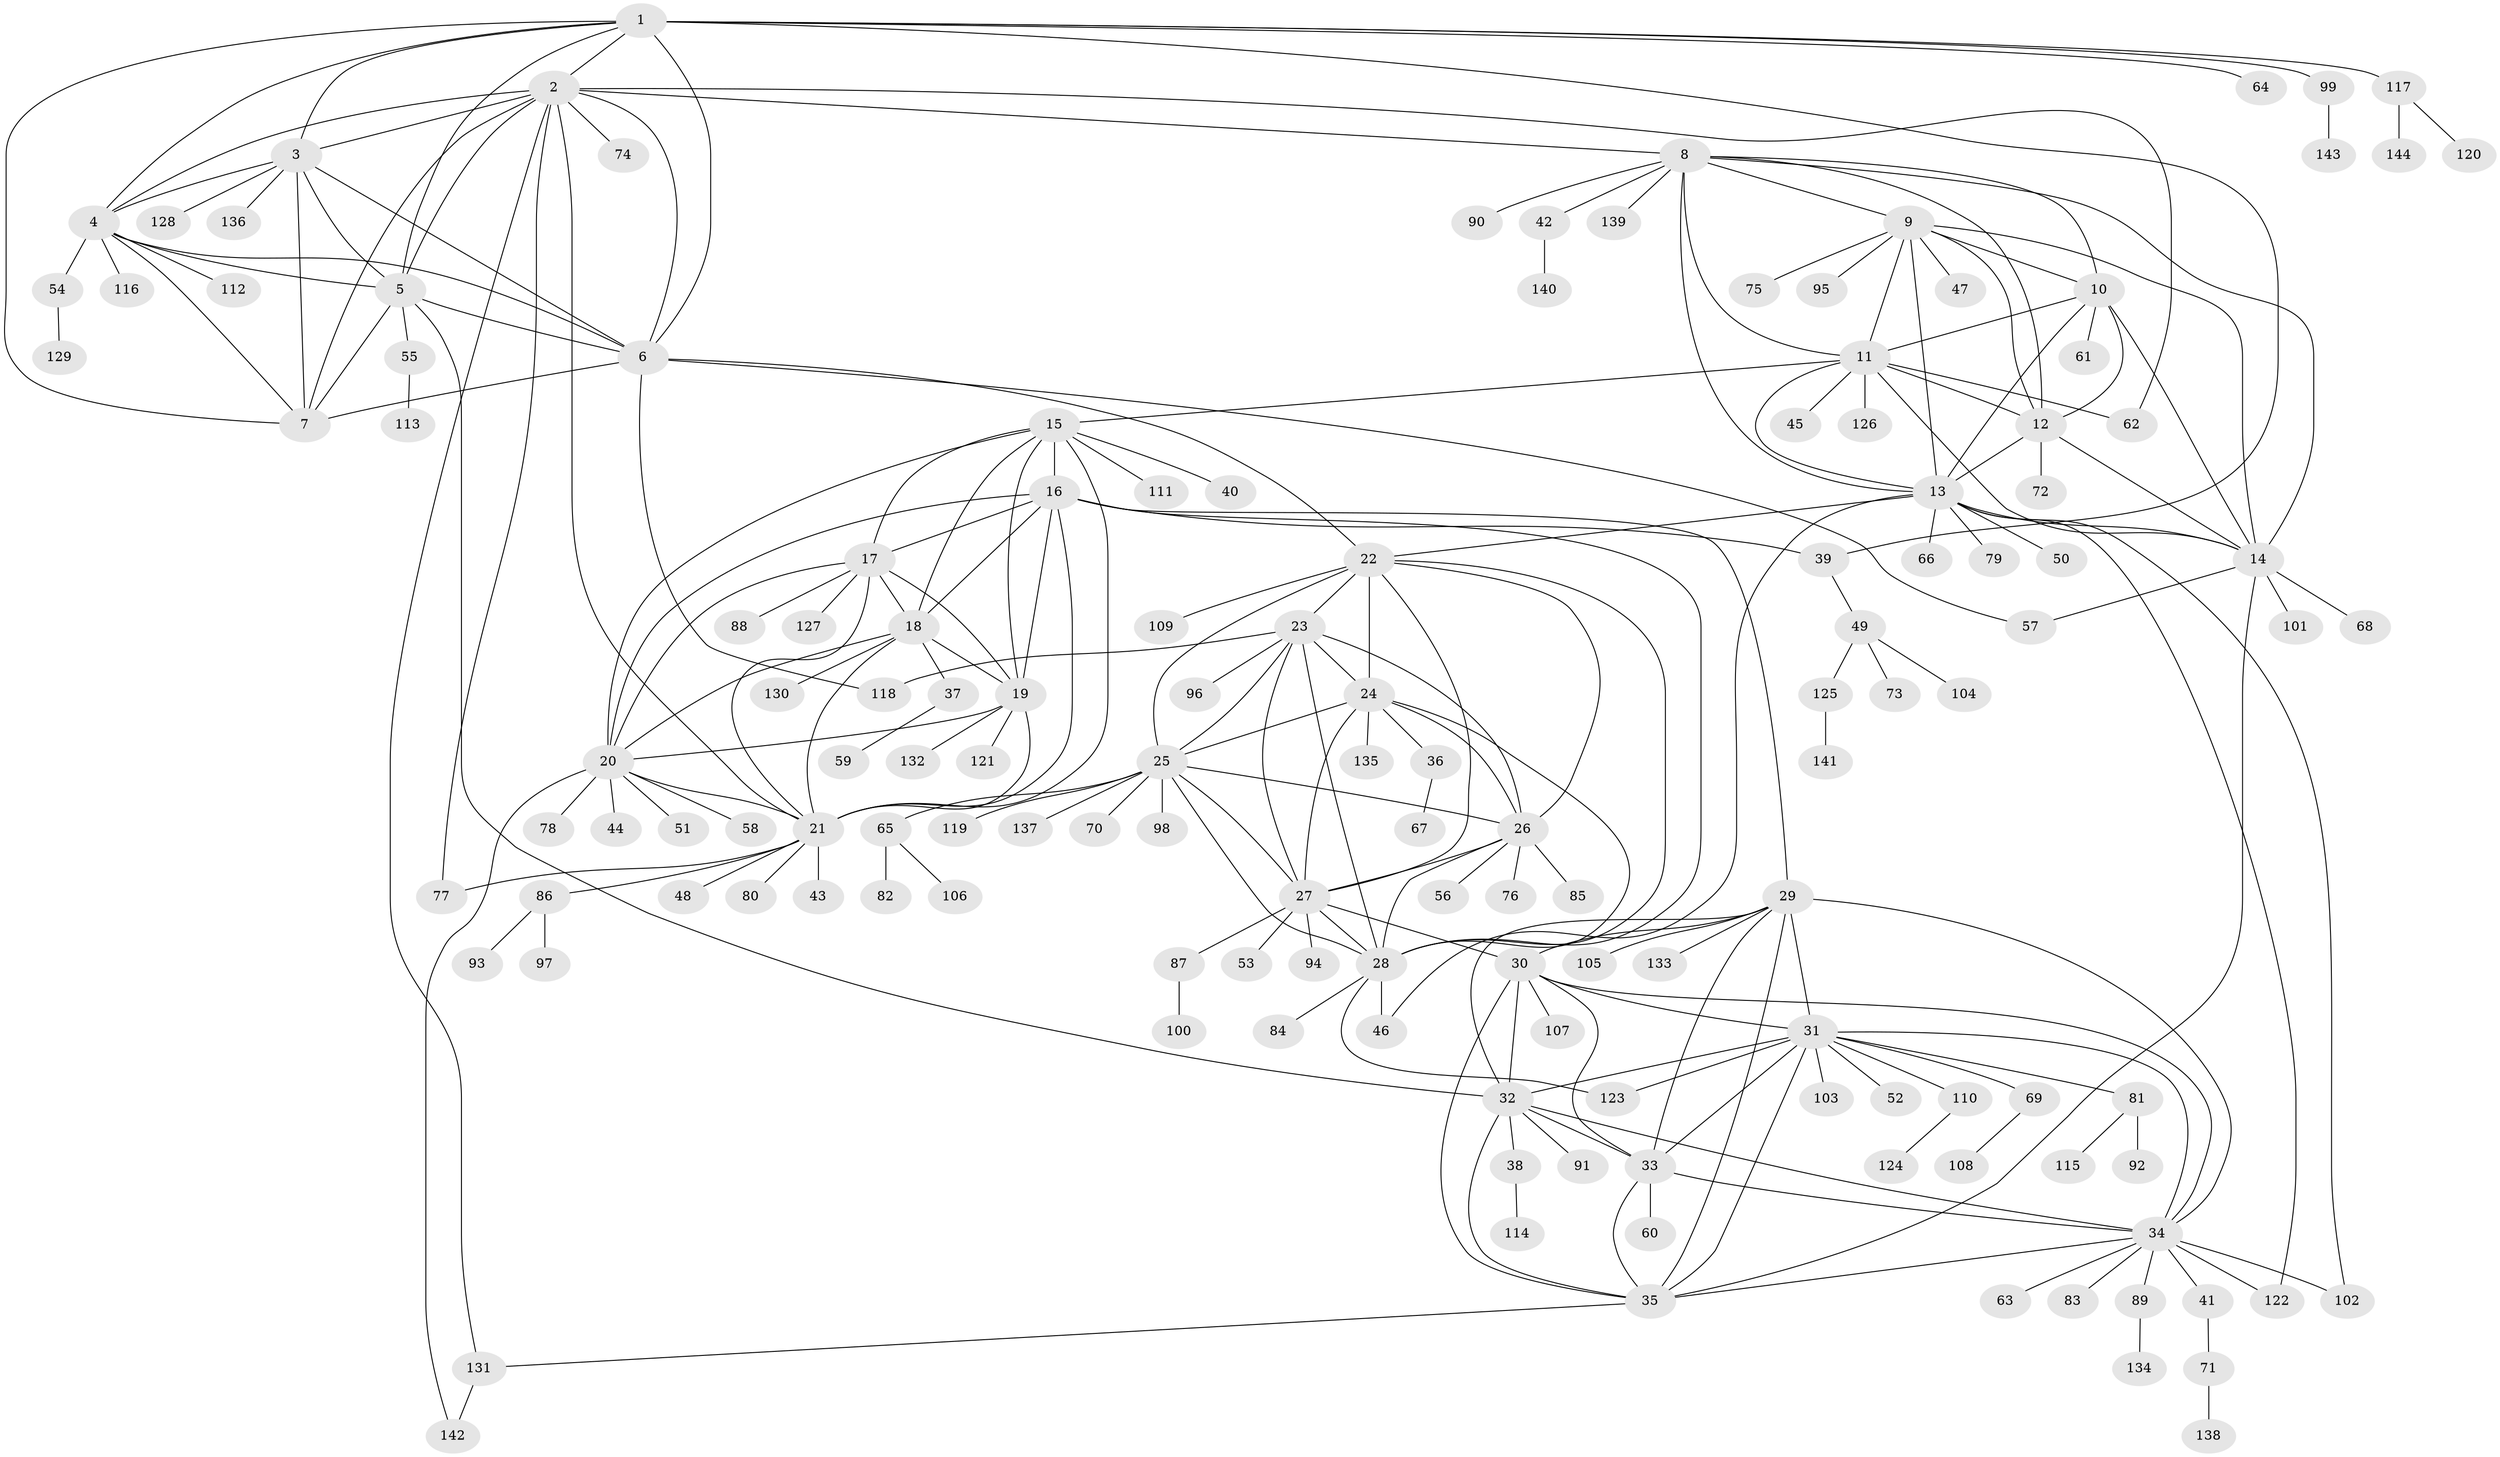 // coarse degree distribution, {10: 0.036036036036036036, 7: 0.05405405405405406, 6: 0.036036036036036036, 13: 0.018018018018018018, 9: 0.05405405405405406, 8: 0.018018018018018018, 12: 0.018018018018018018, 14: 0.009009009009009009, 4: 0.009009009009009009, 1: 0.5765765765765766, 2: 0.15315315315315314, 3: 0.018018018018018018}
// Generated by graph-tools (version 1.1) at 2025/52/02/27/25 19:52:19]
// undirected, 144 vertices, 235 edges
graph export_dot {
graph [start="1"]
  node [color=gray90,style=filled];
  1;
  2;
  3;
  4;
  5;
  6;
  7;
  8;
  9;
  10;
  11;
  12;
  13;
  14;
  15;
  16;
  17;
  18;
  19;
  20;
  21;
  22;
  23;
  24;
  25;
  26;
  27;
  28;
  29;
  30;
  31;
  32;
  33;
  34;
  35;
  36;
  37;
  38;
  39;
  40;
  41;
  42;
  43;
  44;
  45;
  46;
  47;
  48;
  49;
  50;
  51;
  52;
  53;
  54;
  55;
  56;
  57;
  58;
  59;
  60;
  61;
  62;
  63;
  64;
  65;
  66;
  67;
  68;
  69;
  70;
  71;
  72;
  73;
  74;
  75;
  76;
  77;
  78;
  79;
  80;
  81;
  82;
  83;
  84;
  85;
  86;
  87;
  88;
  89;
  90;
  91;
  92;
  93;
  94;
  95;
  96;
  97;
  98;
  99;
  100;
  101;
  102;
  103;
  104;
  105;
  106;
  107;
  108;
  109;
  110;
  111;
  112;
  113;
  114;
  115;
  116;
  117;
  118;
  119;
  120;
  121;
  122;
  123;
  124;
  125;
  126;
  127;
  128;
  129;
  130;
  131;
  132;
  133;
  134;
  135;
  136;
  137;
  138;
  139;
  140;
  141;
  142;
  143;
  144;
  1 -- 2;
  1 -- 3;
  1 -- 4;
  1 -- 5;
  1 -- 6;
  1 -- 7;
  1 -- 39;
  1 -- 64;
  1 -- 99;
  1 -- 117;
  2 -- 3;
  2 -- 4;
  2 -- 5;
  2 -- 6;
  2 -- 7;
  2 -- 8;
  2 -- 21;
  2 -- 62;
  2 -- 74;
  2 -- 77;
  2 -- 131;
  3 -- 4;
  3 -- 5;
  3 -- 6;
  3 -- 7;
  3 -- 128;
  3 -- 136;
  4 -- 5;
  4 -- 6;
  4 -- 7;
  4 -- 54;
  4 -- 112;
  4 -- 116;
  5 -- 6;
  5 -- 7;
  5 -- 32;
  5 -- 55;
  6 -- 7;
  6 -- 22;
  6 -- 57;
  6 -- 118;
  8 -- 9;
  8 -- 10;
  8 -- 11;
  8 -- 12;
  8 -- 13;
  8 -- 14;
  8 -- 42;
  8 -- 90;
  8 -- 139;
  9 -- 10;
  9 -- 11;
  9 -- 12;
  9 -- 13;
  9 -- 14;
  9 -- 47;
  9 -- 75;
  9 -- 95;
  10 -- 11;
  10 -- 12;
  10 -- 13;
  10 -- 14;
  10 -- 61;
  11 -- 12;
  11 -- 13;
  11 -- 14;
  11 -- 15;
  11 -- 45;
  11 -- 62;
  11 -- 126;
  12 -- 13;
  12 -- 14;
  12 -- 72;
  13 -- 14;
  13 -- 22;
  13 -- 46;
  13 -- 50;
  13 -- 66;
  13 -- 79;
  13 -- 102;
  13 -- 122;
  14 -- 35;
  14 -- 57;
  14 -- 68;
  14 -- 101;
  15 -- 16;
  15 -- 17;
  15 -- 18;
  15 -- 19;
  15 -- 20;
  15 -- 21;
  15 -- 40;
  15 -- 111;
  16 -- 17;
  16 -- 18;
  16 -- 19;
  16 -- 20;
  16 -- 21;
  16 -- 28;
  16 -- 29;
  16 -- 39;
  17 -- 18;
  17 -- 19;
  17 -- 20;
  17 -- 21;
  17 -- 88;
  17 -- 127;
  18 -- 19;
  18 -- 20;
  18 -- 21;
  18 -- 37;
  18 -- 130;
  19 -- 20;
  19 -- 21;
  19 -- 121;
  19 -- 132;
  20 -- 21;
  20 -- 44;
  20 -- 51;
  20 -- 58;
  20 -- 78;
  20 -- 142;
  21 -- 43;
  21 -- 48;
  21 -- 77;
  21 -- 80;
  21 -- 86;
  22 -- 23;
  22 -- 24;
  22 -- 25;
  22 -- 26;
  22 -- 27;
  22 -- 28;
  22 -- 109;
  23 -- 24;
  23 -- 25;
  23 -- 26;
  23 -- 27;
  23 -- 28;
  23 -- 96;
  23 -- 118;
  24 -- 25;
  24 -- 26;
  24 -- 27;
  24 -- 28;
  24 -- 36;
  24 -- 135;
  25 -- 26;
  25 -- 27;
  25 -- 28;
  25 -- 65;
  25 -- 70;
  25 -- 98;
  25 -- 119;
  25 -- 137;
  26 -- 27;
  26 -- 28;
  26 -- 56;
  26 -- 76;
  26 -- 85;
  27 -- 28;
  27 -- 30;
  27 -- 53;
  27 -- 87;
  27 -- 94;
  28 -- 46;
  28 -- 84;
  28 -- 123;
  29 -- 30;
  29 -- 31;
  29 -- 32;
  29 -- 33;
  29 -- 34;
  29 -- 35;
  29 -- 105;
  29 -- 133;
  30 -- 31;
  30 -- 32;
  30 -- 33;
  30 -- 34;
  30 -- 35;
  30 -- 107;
  31 -- 32;
  31 -- 33;
  31 -- 34;
  31 -- 35;
  31 -- 52;
  31 -- 69;
  31 -- 81;
  31 -- 103;
  31 -- 110;
  31 -- 123;
  32 -- 33;
  32 -- 34;
  32 -- 35;
  32 -- 38;
  32 -- 91;
  33 -- 34;
  33 -- 35;
  33 -- 60;
  34 -- 35;
  34 -- 41;
  34 -- 63;
  34 -- 83;
  34 -- 89;
  34 -- 102;
  34 -- 122;
  35 -- 131;
  36 -- 67;
  37 -- 59;
  38 -- 114;
  39 -- 49;
  41 -- 71;
  42 -- 140;
  49 -- 73;
  49 -- 104;
  49 -- 125;
  54 -- 129;
  55 -- 113;
  65 -- 82;
  65 -- 106;
  69 -- 108;
  71 -- 138;
  81 -- 92;
  81 -- 115;
  86 -- 93;
  86 -- 97;
  87 -- 100;
  89 -- 134;
  99 -- 143;
  110 -- 124;
  117 -- 120;
  117 -- 144;
  125 -- 141;
  131 -- 142;
}
